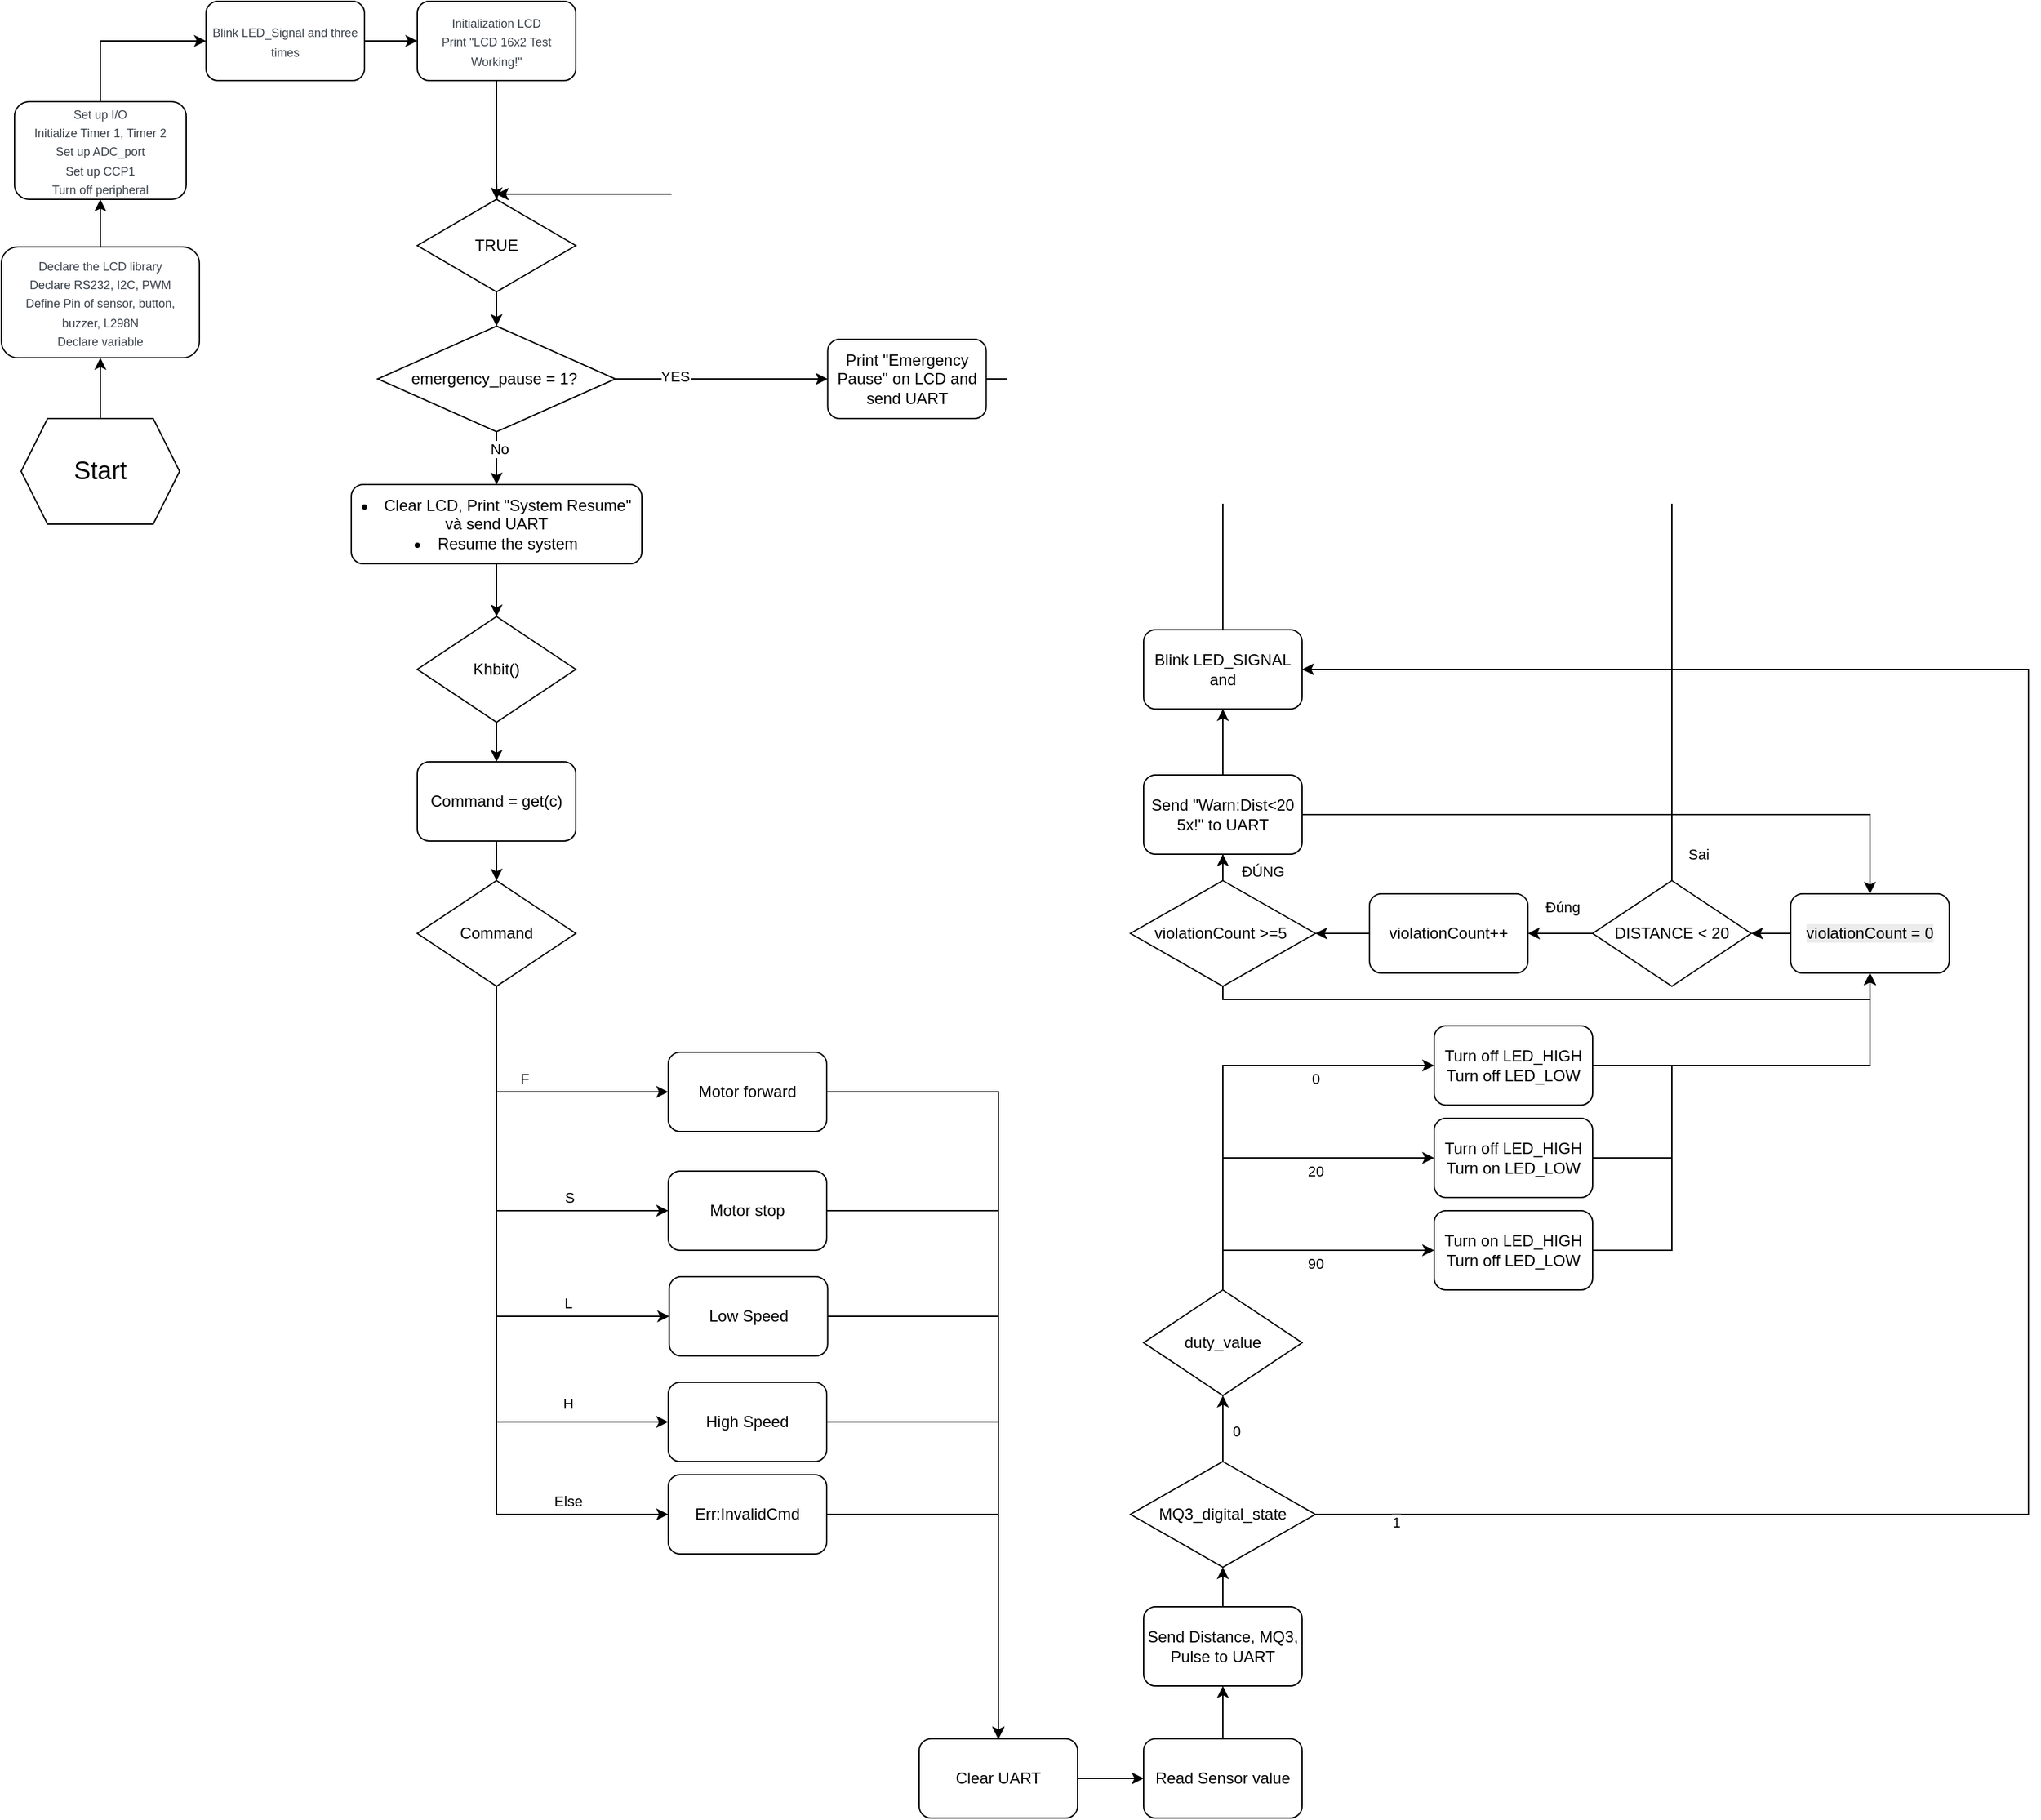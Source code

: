 <mxfile version="27.0.5">
  <diagram id="C5RBs43oDa-KdzZeNtuy" name="Page-1">
    <mxGraphModel dx="3637" dy="1677" grid="1" gridSize="10" guides="1" tooltips="1" connect="1" arrows="1" fold="1" page="1" pageScale="1" pageWidth="827" pageHeight="1169" math="0" shadow="0">
      <root>
        <mxCell id="WIyWlLk6GJQsqaUBKTNV-0" />
        <mxCell id="WIyWlLk6GJQsqaUBKTNV-1" parent="WIyWlLk6GJQsqaUBKTNV-0" />
        <mxCell id="knblfGrgIA1s73M3ITM0-8" value="" style="edgeStyle=orthogonalEdgeStyle;rounded=0;orthogonalLoop=1;jettySize=auto;html=1;" parent="WIyWlLk6GJQsqaUBKTNV-1" source="knblfGrgIA1s73M3ITM0-0" target="knblfGrgIA1s73M3ITM0-2" edge="1">
          <mxGeometry relative="1" as="geometry" />
        </mxCell>
        <mxCell id="knblfGrgIA1s73M3ITM0-0" value="&lt;font style=&quot;font-size: 19px;&quot;&gt;Start&lt;/font&gt;" style="shape=hexagon;perimeter=hexagonPerimeter2;whiteSpace=wrap;html=1;fixedSize=1;" parent="WIyWlLk6GJQsqaUBKTNV-1" vertex="1">
          <mxGeometry x="100" y="360" width="120" height="80" as="geometry" />
        </mxCell>
        <mxCell id="_NAADeI3S30oYF9qwLOf-25" value="" style="edgeStyle=orthogonalEdgeStyle;rounded=0;orthogonalLoop=1;jettySize=auto;html=1;" parent="WIyWlLk6GJQsqaUBKTNV-1" source="knblfGrgIA1s73M3ITM0-2" target="knblfGrgIA1s73M3ITM0-7" edge="1">
          <mxGeometry relative="1" as="geometry" />
        </mxCell>
        <mxCell id="knblfGrgIA1s73M3ITM0-2" value="&lt;span data-lucid-content=&quot;{&amp;quot;t&amp;quot;:&amp;quot;Declare the LCD library\nDeclare RS232, I2C, PWM\nDefine Pin of sensor, button,\nbuzzer, L298N\nDeclare variable&amp;quot;,&amp;quot;m&amp;quot;:[{&amp;quot;s&amp;quot;:0,&amp;quot;n&amp;quot;:&amp;quot;a&amp;quot;,&amp;quot;v&amp;quot;:&amp;quot;center&amp;quot;},{&amp;quot;s&amp;quot;:0,&amp;quot;n&amp;quot;:&amp;quot;p&amp;quot;,&amp;quot;v&amp;quot;:1.2},{&amp;quot;s&amp;quot;:0,&amp;quot;n&amp;quot;:&amp;quot;s&amp;quot;,&amp;quot;v&amp;quot;:22.444,&amp;quot;e&amp;quot;:108},{&amp;quot;s&amp;quot;:0,&amp;quot;n&amp;quot;:&amp;quot;fsp&amp;quot;,&amp;quot;v&amp;quot;:&amp;quot;ss_presetShapeStyle1_textStyle&amp;quot;,&amp;quot;e&amp;quot;:108},{&amp;quot;s&amp;quot;:0,&amp;quot;n&amp;quot;:&amp;quot;fsp2&amp;quot;,&amp;quot;v&amp;quot;:&amp;quot;ss_presetShapeStyle1_textStyle&amp;quot;,&amp;quot;e&amp;quot;:108},{&amp;quot;s&amp;quot;:24,&amp;quot;n&amp;quot;:&amp;quot;a&amp;quot;,&amp;quot;v&amp;quot;:&amp;quot;center&amp;quot;},{&amp;quot;s&amp;quot;:24,&amp;quot;n&amp;quot;:&amp;quot;p&amp;quot;,&amp;quot;v&amp;quot;:1.2},{&amp;quot;s&amp;quot;:48,&amp;quot;n&amp;quot;:&amp;quot;a&amp;quot;,&amp;quot;v&amp;quot;:&amp;quot;center&amp;quot;},{&amp;quot;s&amp;quot;:48,&amp;quot;n&amp;quot;:&amp;quot;p&amp;quot;,&amp;quot;v&amp;quot;:1.2},{&amp;quot;s&amp;quot;:78,&amp;quot;n&amp;quot;:&amp;quot;a&amp;quot;,&amp;quot;v&amp;quot;:&amp;quot;center&amp;quot;},{&amp;quot;s&amp;quot;:78,&amp;quot;n&amp;quot;:&amp;quot;p&amp;quot;,&amp;quot;v&amp;quot;:1.2},{&amp;quot;s&amp;quot;:92,&amp;quot;n&amp;quot;:&amp;quot;a&amp;quot;,&amp;quot;v&amp;quot;:&amp;quot;center&amp;quot;},{&amp;quot;s&amp;quot;:92,&amp;quot;n&amp;quot;:&amp;quot;p&amp;quot;,&amp;quot;v&amp;quot;:1.2}]}&quot; data-lucid-type=&quot;application/vnd.lucid.text&quot;&gt;&lt;font style=&quot;font-size: 9px;&quot;&gt;&lt;span style=&quot;color: rgb(58, 65, 74);&quot;&gt;Declare the LCD library&lt;br&gt;&lt;/span&gt;&lt;span style=&quot;color: rgb(58, 65, 74);&quot;&gt;Declare RS232, I2C, PWM&lt;br&gt;&lt;/span&gt;&lt;span style=&quot;color: rgb(58, 65, 74);&quot;&gt;Define Pin of sensor, button,&lt;br&gt;&lt;/span&gt;&lt;span style=&quot;color: rgb(58, 65, 74);&quot;&gt;buzzer, L298N&lt;br&gt;&lt;/span&gt;&lt;span style=&quot;color: rgb(58, 65, 74);&quot;&gt;Declare variable&lt;/span&gt;&lt;/font&gt;&lt;/span&gt;" style="rounded=1;whiteSpace=wrap;html=1;" parent="WIyWlLk6GJQsqaUBKTNV-1" vertex="1">
          <mxGeometry x="85" y="230" width="150" height="84" as="geometry" />
        </mxCell>
        <mxCell id="knblfGrgIA1s73M3ITM0-48" value="" style="edgeStyle=orthogonalEdgeStyle;rounded=0;orthogonalLoop=1;jettySize=auto;html=1;entryX=0;entryY=0.5;entryDx=0;entryDy=0;" parent="WIyWlLk6GJQsqaUBKTNV-1" source="knblfGrgIA1s73M3ITM0-7" target="knblfGrgIA1s73M3ITM0-15" edge="1">
          <mxGeometry relative="1" as="geometry">
            <mxPoint x="160" y="104" as="targetPoint" />
            <Array as="points">
              <mxPoint x="160" y="74" />
            </Array>
          </mxGeometry>
        </mxCell>
        <mxCell id="knblfGrgIA1s73M3ITM0-7" value="&lt;span data-lucid-content=&quot;{&amp;quot;t&amp;quot;:&amp;quot;Set up I/O\nInitialize Timer 1, Timer 2\nSet up ADC_port\nSet up CCP1\nTurn off peripheral&amp;quot;,&amp;quot;m&amp;quot;:[{&amp;quot;s&amp;quot;:0,&amp;quot;n&amp;quot;:&amp;quot;a&amp;quot;,&amp;quot;v&amp;quot;:&amp;quot;center&amp;quot;},{&amp;quot;s&amp;quot;:0,&amp;quot;n&amp;quot;:&amp;quot;p&amp;quot;,&amp;quot;v&amp;quot;:1.2},{&amp;quot;s&amp;quot;:11,&amp;quot;n&amp;quot;:&amp;quot;a&amp;quot;,&amp;quot;v&amp;quot;:&amp;quot;center&amp;quot;},{&amp;quot;s&amp;quot;:11,&amp;quot;n&amp;quot;:&amp;quot;p&amp;quot;,&amp;quot;v&amp;quot;:1.2},{&amp;quot;s&amp;quot;:39,&amp;quot;n&amp;quot;:&amp;quot;a&amp;quot;,&amp;quot;v&amp;quot;:&amp;quot;center&amp;quot;},{&amp;quot;s&amp;quot;:39,&amp;quot;n&amp;quot;:&amp;quot;p&amp;quot;,&amp;quot;v&amp;quot;:1.2},{&amp;quot;s&amp;quot;:55,&amp;quot;n&amp;quot;:&amp;quot;a&amp;quot;,&amp;quot;v&amp;quot;:&amp;quot;center&amp;quot;},{&amp;quot;s&amp;quot;:55,&amp;quot;n&amp;quot;:&amp;quot;p&amp;quot;,&amp;quot;v&amp;quot;:1.2},{&amp;quot;s&amp;quot;:67,&amp;quot;n&amp;quot;:&amp;quot;a&amp;quot;,&amp;quot;v&amp;quot;:&amp;quot;center&amp;quot;},{&amp;quot;s&amp;quot;:67,&amp;quot;n&amp;quot;:&amp;quot;p&amp;quot;,&amp;quot;v&amp;quot;:1.2},{&amp;quot;s&amp;quot;:0,&amp;quot;n&amp;quot;:&amp;quot;c&amp;quot;,&amp;quot;v&amp;quot;:&amp;quot;#3a414aff&amp;quot;,&amp;quot;e&amp;quot;:86},{&amp;quot;s&amp;quot;:0,&amp;quot;n&amp;quot;:&amp;quot;fsp&amp;quot;,&amp;quot;v&amp;quot;:&amp;quot;ss_presetShapeStyle1_textStyle&amp;quot;,&amp;quot;e&amp;quot;:86},{&amp;quot;s&amp;quot;:0,&amp;quot;n&amp;quot;:&amp;quot;s&amp;quot;,&amp;quot;v&amp;quot;:22.444,&amp;quot;e&amp;quot;:86}]}&quot; data-lucid-type=&quot;application/vnd.lucid.text&quot;&gt;&lt;font style=&quot;font-size: 9px;&quot;&gt;&lt;span style=&quot;color: rgb(58, 65, 74);&quot;&gt;Set up I/O&lt;br&gt;&lt;/span&gt;&lt;span style=&quot;color: rgb(58, 65, 74);&quot;&gt;Initialize Timer 1, Timer 2&lt;br&gt;&lt;/span&gt;&lt;span style=&quot;color: rgb(58, 65, 74);&quot;&gt;Set up ADC_port&lt;br&gt;&lt;/span&gt;&lt;span style=&quot;color: rgb(58, 65, 74);&quot;&gt;Set up CCP1&lt;br&gt;&lt;/span&gt;&lt;span style=&quot;color: rgb(58, 65, 74);&quot;&gt;Turn off peripheral&lt;/span&gt;&lt;/font&gt;&lt;/span&gt;" style="rounded=1;whiteSpace=wrap;html=1;" parent="WIyWlLk6GJQsqaUBKTNV-1" vertex="1">
          <mxGeometry x="95" y="120" width="130" height="74" as="geometry" />
        </mxCell>
        <mxCell id="knblfGrgIA1s73M3ITM0-50" value="" style="edgeStyle=orthogonalEdgeStyle;rounded=0;orthogonalLoop=1;jettySize=auto;html=1;" parent="WIyWlLk6GJQsqaUBKTNV-1" source="knblfGrgIA1s73M3ITM0-15" target="knblfGrgIA1s73M3ITM0-16" edge="1">
          <mxGeometry relative="1" as="geometry" />
        </mxCell>
        <mxCell id="knblfGrgIA1s73M3ITM0-15" value="&lt;span data-lucid-content=&quot;{&amp;quot;t&amp;quot;:&amp;quot;Blink LED_Signal and three times&amp;quot;,&amp;quot;m&amp;quot;:[{&amp;quot;s&amp;quot;:0,&amp;quot;n&amp;quot;:&amp;quot;p&amp;quot;,&amp;quot;v&amp;quot;:1.2},{&amp;quot;s&amp;quot;:0,&amp;quot;n&amp;quot;:&amp;quot;a&amp;quot;,&amp;quot;v&amp;quot;:&amp;quot;center&amp;quot;},{&amp;quot;s&amp;quot;:0,&amp;quot;n&amp;quot;:&amp;quot;s&amp;quot;,&amp;quot;v&amp;quot;:22.444,&amp;quot;e&amp;quot;:32},{&amp;quot;s&amp;quot;:0,&amp;quot;n&amp;quot;:&amp;quot;fsp&amp;quot;,&amp;quot;v&amp;quot;:&amp;quot;ss_presetShapeStyle1_textStyle&amp;quot;,&amp;quot;e&amp;quot;:32},{&amp;quot;s&amp;quot;:0,&amp;quot;n&amp;quot;:&amp;quot;fsp2&amp;quot;,&amp;quot;v&amp;quot;:&amp;quot;ss_presetShapeStyle1_textStyle&amp;quot;,&amp;quot;e&amp;quot;:32}]}&quot; data-lucid-type=&quot;application/vnd.lucid.text&quot;&gt;&lt;span style=&quot;color: rgb(58, 65, 74);&quot;&gt;&lt;font style=&quot;font-size: 9px;&quot;&gt;Blink LED_Signal and three times&lt;/font&gt;&lt;/span&gt;&lt;/span&gt;" style="rounded=1;whiteSpace=wrap;html=1;" parent="WIyWlLk6GJQsqaUBKTNV-1" vertex="1">
          <mxGeometry x="240" y="44" width="120" height="60" as="geometry" />
        </mxCell>
        <mxCell id="hntqBbyRDv-MwokLAV71-1" value="" style="edgeStyle=orthogonalEdgeStyle;rounded=0;orthogonalLoop=1;jettySize=auto;html=1;" edge="1" parent="WIyWlLk6GJQsqaUBKTNV-1" source="knblfGrgIA1s73M3ITM0-16" target="knblfGrgIA1s73M3ITM0-20">
          <mxGeometry relative="1" as="geometry" />
        </mxCell>
        <mxCell id="knblfGrgIA1s73M3ITM0-16" value="&lt;span data-lucid-content=&quot;{&amp;quot;t&amp;quot;:&amp;quot;Initialization LCD\nPrint \&amp;quot;LCD 16x2 Test Working!\&amp;quot;&amp;quot;,&amp;quot;m&amp;quot;:[{&amp;quot;s&amp;quot;:0,&amp;quot;n&amp;quot;:&amp;quot;p&amp;quot;,&amp;quot;v&amp;quot;:1.2},{&amp;quot;s&amp;quot;:0,&amp;quot;n&amp;quot;:&amp;quot;a&amp;quot;,&amp;quot;v&amp;quot;:&amp;quot;center&amp;quot;},{&amp;quot;s&amp;quot;:0,&amp;quot;n&amp;quot;:&amp;quot;s&amp;quot;,&amp;quot;v&amp;quot;:22.444,&amp;quot;e&amp;quot;:49},{&amp;quot;s&amp;quot;:0,&amp;quot;n&amp;quot;:&amp;quot;fsp&amp;quot;,&amp;quot;v&amp;quot;:&amp;quot;ss_presetShapeStyle1_textStyle&amp;quot;,&amp;quot;e&amp;quot;:49},{&amp;quot;s&amp;quot;:0,&amp;quot;n&amp;quot;:&amp;quot;fsp2&amp;quot;,&amp;quot;v&amp;quot;:&amp;quot;ss_presetShapeStyle1_textStyle&amp;quot;,&amp;quot;e&amp;quot;:49},{&amp;quot;s&amp;quot;:19,&amp;quot;n&amp;quot;:&amp;quot;p&amp;quot;,&amp;quot;v&amp;quot;:1.2},{&amp;quot;s&amp;quot;:19,&amp;quot;n&amp;quot;:&amp;quot;a&amp;quot;,&amp;quot;v&amp;quot;:&amp;quot;center&amp;quot;}]}&quot; data-lucid-type=&quot;application/vnd.lucid.text&quot;&gt;&lt;font style=&quot;font-size: 9px;&quot;&gt;&lt;span style=&quot;color: rgb(58, 65, 74);&quot;&gt;Initialization LCD&lt;br&gt;&lt;/span&gt;&lt;span style=&quot;color: rgb(58, 65, 74);&quot;&gt;Print &quot;LCD 16x2 Test Working!&quot;&lt;/span&gt;&lt;/font&gt;&lt;/span&gt;" style="rounded=1;whiteSpace=wrap;html=1;" parent="WIyWlLk6GJQsqaUBKTNV-1" vertex="1">
          <mxGeometry x="400" y="44" width="120" height="60" as="geometry" />
        </mxCell>
        <mxCell id="knblfGrgIA1s73M3ITM0-52" value="" style="edgeStyle=orthogonalEdgeStyle;rounded=0;orthogonalLoop=1;jettySize=auto;html=1;" parent="WIyWlLk6GJQsqaUBKTNV-1" target="knblfGrgIA1s73M3ITM0-20" edge="1">
          <mxGeometry relative="1" as="geometry">
            <mxPoint x="460" y="180" as="sourcePoint" />
          </mxGeometry>
        </mxCell>
        <mxCell id="_NAADeI3S30oYF9qwLOf-28" value="" style="edgeStyle=orthogonalEdgeStyle;rounded=0;orthogonalLoop=1;jettySize=auto;html=1;" parent="WIyWlLk6GJQsqaUBKTNV-1" source="knblfGrgIA1s73M3ITM0-20" target="_NAADeI3S30oYF9qwLOf-26" edge="1">
          <mxGeometry relative="1" as="geometry" />
        </mxCell>
        <mxCell id="knblfGrgIA1s73M3ITM0-20" value="TRUE" style="rhombus;whiteSpace=wrap;html=1;" parent="WIyWlLk6GJQsqaUBKTNV-1" vertex="1">
          <mxGeometry x="400" y="194" width="120" height="70" as="geometry" />
        </mxCell>
        <mxCell id="_NAADeI3S30oYF9qwLOf-41" value="" style="edgeStyle=orthogonalEdgeStyle;rounded=0;orthogonalLoop=1;jettySize=auto;html=1;" parent="WIyWlLk6GJQsqaUBKTNV-1" source="knblfGrgIA1s73M3ITM0-22" target="knblfGrgIA1s73M3ITM0-23" edge="1">
          <mxGeometry relative="1" as="geometry" />
        </mxCell>
        <mxCell id="knblfGrgIA1s73M3ITM0-22" value="Khbit()" style="rhombus;whiteSpace=wrap;html=1;" parent="WIyWlLk6GJQsqaUBKTNV-1" vertex="1">
          <mxGeometry x="400" y="510" width="120" height="80" as="geometry" />
        </mxCell>
        <mxCell id="_NAADeI3S30oYF9qwLOf-42" value="" style="edgeStyle=orthogonalEdgeStyle;rounded=0;orthogonalLoop=1;jettySize=auto;html=1;" parent="WIyWlLk6GJQsqaUBKTNV-1" source="knblfGrgIA1s73M3ITM0-23" target="knblfGrgIA1s73M3ITM0-24" edge="1">
          <mxGeometry relative="1" as="geometry" />
        </mxCell>
        <mxCell id="knblfGrgIA1s73M3ITM0-23" value="Command = get(c)" style="rounded=1;whiteSpace=wrap;html=1;" parent="WIyWlLk6GJQsqaUBKTNV-1" vertex="1">
          <mxGeometry x="400" y="620" width="120" height="60" as="geometry" />
        </mxCell>
        <mxCell id="knblfGrgIA1s73M3ITM0-32" style="edgeStyle=orthogonalEdgeStyle;rounded=0;orthogonalLoop=1;jettySize=auto;html=1;exitX=0.5;exitY=1;exitDx=0;exitDy=0;entryX=0;entryY=0.5;entryDx=0;entryDy=0;" parent="WIyWlLk6GJQsqaUBKTNV-1" source="knblfGrgIA1s73M3ITM0-24" target="knblfGrgIA1s73M3ITM0-25" edge="1">
          <mxGeometry relative="1" as="geometry">
            <Array as="points">
              <mxPoint x="460" y="870" />
            </Array>
          </mxGeometry>
        </mxCell>
        <mxCell id="_NAADeI3S30oYF9qwLOf-9" value="F" style="edgeLabel;html=1;align=center;verticalAlign=middle;resizable=0;points=[];" parent="knblfGrgIA1s73M3ITM0-32" vertex="1" connectable="0">
          <mxGeometry x="-0.163" y="-1" relative="1" as="geometry">
            <mxPoint x="13" y="-11" as="offset" />
          </mxGeometry>
        </mxCell>
        <mxCell id="knblfGrgIA1s73M3ITM0-36" style="edgeStyle=orthogonalEdgeStyle;rounded=0;orthogonalLoop=1;jettySize=auto;html=1;entryX=0;entryY=0.5;entryDx=0;entryDy=0;" parent="WIyWlLk6GJQsqaUBKTNV-1" source="knblfGrgIA1s73M3ITM0-24" target="knblfGrgIA1s73M3ITM0-27" edge="1">
          <mxGeometry relative="1" as="geometry">
            <Array as="points">
              <mxPoint x="460" y="960" />
            </Array>
          </mxGeometry>
        </mxCell>
        <mxCell id="_NAADeI3S30oYF9qwLOf-11" value="S" style="edgeLabel;html=1;align=center;verticalAlign=middle;resizable=0;points=[];" parent="knblfGrgIA1s73M3ITM0-36" vertex="1" connectable="0">
          <mxGeometry x="0.554" relative="1" as="geometry">
            <mxPoint x="-8" y="-10" as="offset" />
          </mxGeometry>
        </mxCell>
        <mxCell id="knblfGrgIA1s73M3ITM0-37" style="edgeStyle=orthogonalEdgeStyle;rounded=0;orthogonalLoop=1;jettySize=auto;html=1;entryX=0;entryY=0.5;entryDx=0;entryDy=0;" parent="WIyWlLk6GJQsqaUBKTNV-1" source="knblfGrgIA1s73M3ITM0-24" target="knblfGrgIA1s73M3ITM0-28" edge="1">
          <mxGeometry relative="1" as="geometry">
            <Array as="points">
              <mxPoint x="460" y="1040" />
            </Array>
          </mxGeometry>
        </mxCell>
        <mxCell id="_NAADeI3S30oYF9qwLOf-12" value="L" style="edgeLabel;html=1;align=center;verticalAlign=middle;resizable=0;points=[];" parent="knblfGrgIA1s73M3ITM0-37" vertex="1" connectable="0">
          <mxGeometry x="0.666" y="-1" relative="1" as="geometry">
            <mxPoint x="-13" y="-11" as="offset" />
          </mxGeometry>
        </mxCell>
        <mxCell id="knblfGrgIA1s73M3ITM0-39" style="edgeStyle=orthogonalEdgeStyle;rounded=0;orthogonalLoop=1;jettySize=auto;html=1;entryX=0;entryY=0.5;entryDx=0;entryDy=0;" parent="WIyWlLk6GJQsqaUBKTNV-1" source="knblfGrgIA1s73M3ITM0-24" target="knblfGrgIA1s73M3ITM0-29" edge="1">
          <mxGeometry relative="1" as="geometry">
            <Array as="points">
              <mxPoint x="460" y="1120" />
              <mxPoint x="590" y="1120" />
            </Array>
          </mxGeometry>
        </mxCell>
        <mxCell id="_NAADeI3S30oYF9qwLOf-13" value="H" style="edgeLabel;html=1;align=center;verticalAlign=middle;resizable=0;points=[];" parent="knblfGrgIA1s73M3ITM0-39" vertex="1" connectable="0">
          <mxGeometry x="0.73" y="-1" relative="1" as="geometry">
            <mxPoint x="-14" y="-15" as="offset" />
          </mxGeometry>
        </mxCell>
        <mxCell id="knblfGrgIA1s73M3ITM0-40" style="edgeStyle=orthogonalEdgeStyle;rounded=0;orthogonalLoop=1;jettySize=auto;html=1;entryX=0;entryY=0.5;entryDx=0;entryDy=0;" parent="WIyWlLk6GJQsqaUBKTNV-1" source="knblfGrgIA1s73M3ITM0-24" target="knblfGrgIA1s73M3ITM0-30" edge="1">
          <mxGeometry relative="1" as="geometry">
            <Array as="points">
              <mxPoint x="460" y="1190" />
              <mxPoint x="590" y="1190" />
            </Array>
          </mxGeometry>
        </mxCell>
        <mxCell id="_NAADeI3S30oYF9qwLOf-14" value="Else" style="edgeLabel;html=1;align=center;verticalAlign=middle;resizable=0;points=[];" parent="knblfGrgIA1s73M3ITM0-40" vertex="1" connectable="0">
          <mxGeometry x="0.71" y="-4" relative="1" as="geometry">
            <mxPoint x="1" y="-14" as="offset" />
          </mxGeometry>
        </mxCell>
        <mxCell id="knblfGrgIA1s73M3ITM0-24" value="Command" style="rhombus;whiteSpace=wrap;html=1;" parent="WIyWlLk6GJQsqaUBKTNV-1" vertex="1">
          <mxGeometry x="400" y="710" width="120" height="80" as="geometry" />
        </mxCell>
        <mxCell id="knblfGrgIA1s73M3ITM0-42" style="edgeStyle=orthogonalEdgeStyle;rounded=0;orthogonalLoop=1;jettySize=auto;html=1;entryX=0.5;entryY=0;entryDx=0;entryDy=0;" parent="WIyWlLk6GJQsqaUBKTNV-1" source="knblfGrgIA1s73M3ITM0-25" target="knblfGrgIA1s73M3ITM0-41" edge="1">
          <mxGeometry relative="1" as="geometry" />
        </mxCell>
        <mxCell id="knblfGrgIA1s73M3ITM0-25" value="Motor forward" style="rounded=1;whiteSpace=wrap;html=1;" parent="WIyWlLk6GJQsqaUBKTNV-1" vertex="1">
          <mxGeometry x="590" y="840" width="120" height="60" as="geometry" />
        </mxCell>
        <mxCell id="knblfGrgIA1s73M3ITM0-44" style="edgeStyle=orthogonalEdgeStyle;rounded=0;orthogonalLoop=1;jettySize=auto;html=1;entryX=0.5;entryY=0;entryDx=0;entryDy=0;" parent="WIyWlLk6GJQsqaUBKTNV-1" source="knblfGrgIA1s73M3ITM0-27" target="knblfGrgIA1s73M3ITM0-41" edge="1">
          <mxGeometry relative="1" as="geometry" />
        </mxCell>
        <mxCell id="knblfGrgIA1s73M3ITM0-27" value="Motor stop" style="rounded=1;whiteSpace=wrap;html=1;" parent="WIyWlLk6GJQsqaUBKTNV-1" vertex="1">
          <mxGeometry x="590" y="930" width="120" height="60" as="geometry" />
        </mxCell>
        <mxCell id="_NAADeI3S30oYF9qwLOf-21" style="edgeStyle=orthogonalEdgeStyle;rounded=0;orthogonalLoop=1;jettySize=auto;html=1;exitX=1;exitY=0.5;exitDx=0;exitDy=0;" parent="WIyWlLk6GJQsqaUBKTNV-1" source="knblfGrgIA1s73M3ITM0-28" edge="1" target="knblfGrgIA1s73M3ITM0-41">
          <mxGeometry relative="1" as="geometry">
            <mxPoint x="840" y="1230" as="targetPoint" />
          </mxGeometry>
        </mxCell>
        <mxCell id="knblfGrgIA1s73M3ITM0-28" value="Low Speed" style="rounded=1;whiteSpace=wrap;html=1;" parent="WIyWlLk6GJQsqaUBKTNV-1" vertex="1">
          <mxGeometry x="590.75" y="1010" width="120" height="60" as="geometry" />
        </mxCell>
        <mxCell id="knblfGrgIA1s73M3ITM0-46" style="edgeStyle=orthogonalEdgeStyle;rounded=0;orthogonalLoop=1;jettySize=auto;html=1;entryX=0.5;entryY=0;entryDx=0;entryDy=0;" parent="WIyWlLk6GJQsqaUBKTNV-1" source="knblfGrgIA1s73M3ITM0-29" target="knblfGrgIA1s73M3ITM0-41" edge="1">
          <mxGeometry relative="1" as="geometry" />
        </mxCell>
        <mxCell id="knblfGrgIA1s73M3ITM0-29" value="High Speed" style="rounded=1;whiteSpace=wrap;html=1;" parent="WIyWlLk6GJQsqaUBKTNV-1" vertex="1">
          <mxGeometry x="590" y="1090" width="120" height="60" as="geometry" />
        </mxCell>
        <mxCell id="_NAADeI3S30oYF9qwLOf-22" style="edgeStyle=orthogonalEdgeStyle;rounded=0;orthogonalLoop=1;jettySize=auto;html=1;entryX=0.5;entryY=0;entryDx=0;entryDy=0;" parent="WIyWlLk6GJQsqaUBKTNV-1" source="knblfGrgIA1s73M3ITM0-30" edge="1" target="knblfGrgIA1s73M3ITM0-41">
          <mxGeometry relative="1" as="geometry">
            <mxPoint x="840" y="1230" as="targetPoint" />
            <Array as="points">
              <mxPoint x="840" y="1190" />
            </Array>
          </mxGeometry>
        </mxCell>
        <mxCell id="knblfGrgIA1s73M3ITM0-30" value="Err:InvalidCmd" style="rounded=1;whiteSpace=wrap;html=1;" parent="WIyWlLk6GJQsqaUBKTNV-1" vertex="1">
          <mxGeometry x="590" y="1160" width="120" height="60" as="geometry" />
        </mxCell>
        <mxCell id="MECVlYbCM5brJ3BuSjMC-0" value="" style="edgeStyle=orthogonalEdgeStyle;rounded=0;orthogonalLoop=1;jettySize=auto;html=1;" parent="WIyWlLk6GJQsqaUBKTNV-1" source="knblfGrgIA1s73M3ITM0-41" target="knblfGrgIA1s73M3ITM0-56" edge="1">
          <mxGeometry relative="1" as="geometry" />
        </mxCell>
        <mxCell id="knblfGrgIA1s73M3ITM0-41" value="Clear UART" style="rounded=1;whiteSpace=wrap;html=1;" parent="WIyWlLk6GJQsqaUBKTNV-1" vertex="1">
          <mxGeometry x="780" y="1360" width="120" height="60" as="geometry" />
        </mxCell>
        <mxCell id="_NAADeI3S30oYF9qwLOf-44" value="" style="edgeStyle=orthogonalEdgeStyle;rounded=0;orthogonalLoop=1;jettySize=auto;html=1;" parent="WIyWlLk6GJQsqaUBKTNV-1" source="knblfGrgIA1s73M3ITM0-56" target="MECVlYbCM5brJ3BuSjMC-4" edge="1">
          <mxGeometry relative="1" as="geometry" />
        </mxCell>
        <mxCell id="knblfGrgIA1s73M3ITM0-56" value="Read Sensor value" style="rounded=1;whiteSpace=wrap;html=1;" parent="WIyWlLk6GJQsqaUBKTNV-1" vertex="1">
          <mxGeometry x="950" y="1360" width="120" height="60" as="geometry" />
        </mxCell>
        <mxCell id="_NAADeI3S30oYF9qwLOf-81" value="" style="edgeStyle=orthogonalEdgeStyle;rounded=0;orthogonalLoop=1;jettySize=auto;html=1;" parent="WIyWlLk6GJQsqaUBKTNV-1" source="MECVlYbCM5brJ3BuSjMC-4" target="_NAADeI3S30oYF9qwLOf-72" edge="1">
          <mxGeometry relative="1" as="geometry" />
        </mxCell>
        <mxCell id="MECVlYbCM5brJ3BuSjMC-4" value="Send Distance,&amp;nbsp;&lt;span style=&quot;background-color: transparent; color: light-dark(rgb(0, 0, 0), rgb(255, 255, 255));&quot;&gt;MQ3, Pulse to UART&lt;/span&gt;" style="rounded=1;whiteSpace=wrap;html=1;" parent="WIyWlLk6GJQsqaUBKTNV-1" vertex="1">
          <mxGeometry x="950" y="1260" width="120" height="60" as="geometry" />
        </mxCell>
        <mxCell id="_NAADeI3S30oYF9qwLOf-35" style="edgeStyle=orthogonalEdgeStyle;rounded=0;orthogonalLoop=1;jettySize=auto;html=1;" parent="WIyWlLk6GJQsqaUBKTNV-1" source="_NAADeI3S30oYF9qwLOf-26" target="_NAADeI3S30oYF9qwLOf-33" edge="1">
          <mxGeometry relative="1" as="geometry" />
        </mxCell>
        <mxCell id="hntqBbyRDv-MwokLAV71-2" value="YES" style="edgeLabel;html=1;align=center;verticalAlign=middle;resizable=0;points=[];" vertex="1" connectable="0" parent="_NAADeI3S30oYF9qwLOf-35">
          <mxGeometry x="-0.439" y="2" relative="1" as="geometry">
            <mxPoint as="offset" />
          </mxGeometry>
        </mxCell>
        <mxCell id="_NAADeI3S30oYF9qwLOf-39" value="" style="edgeStyle=orthogonalEdgeStyle;rounded=0;orthogonalLoop=1;jettySize=auto;html=1;" parent="WIyWlLk6GJQsqaUBKTNV-1" source="_NAADeI3S30oYF9qwLOf-26" target="_NAADeI3S30oYF9qwLOf-38" edge="1">
          <mxGeometry relative="1" as="geometry" />
        </mxCell>
        <mxCell id="hntqBbyRDv-MwokLAV71-3" value="No" style="edgeLabel;html=1;align=center;verticalAlign=middle;resizable=0;points=[];" vertex="1" connectable="0" parent="_NAADeI3S30oYF9qwLOf-39">
          <mxGeometry x="-0.346" y="2" relative="1" as="geometry">
            <mxPoint as="offset" />
          </mxGeometry>
        </mxCell>
        <mxCell id="_NAADeI3S30oYF9qwLOf-26" value="&lt;div&gt;emergency_pause = 1?&amp;nbsp;&lt;/div&gt;" style="rhombus;whiteSpace=wrap;html=1;" parent="WIyWlLk6GJQsqaUBKTNV-1" vertex="1">
          <mxGeometry x="370" y="290" width="180" height="80" as="geometry" />
        </mxCell>
        <mxCell id="_NAADeI3S30oYF9qwLOf-37" style="edgeStyle=orthogonalEdgeStyle;rounded=0;orthogonalLoop=1;jettySize=auto;html=1;" parent="WIyWlLk6GJQsqaUBKTNV-1" source="_NAADeI3S30oYF9qwLOf-33" edge="1">
          <mxGeometry relative="1" as="geometry">
            <mxPoint x="460" y="190" as="targetPoint" />
            <Array as="points">
              <mxPoint x="1010" y="330" />
              <mxPoint x="1010" y="190" />
            </Array>
          </mxGeometry>
        </mxCell>
        <mxCell id="_NAADeI3S30oYF9qwLOf-33" value="&lt;div&gt;Print &quot;Emergency Pause&quot; on LCD and send UART&lt;/div&gt;" style="rounded=1;whiteSpace=wrap;html=1;" parent="WIyWlLk6GJQsqaUBKTNV-1" vertex="1">
          <mxGeometry x="710.75" y="300" width="120" height="60" as="geometry" />
        </mxCell>
        <mxCell id="_NAADeI3S30oYF9qwLOf-40" value="" style="edgeStyle=orthogonalEdgeStyle;rounded=0;orthogonalLoop=1;jettySize=auto;html=1;" parent="WIyWlLk6GJQsqaUBKTNV-1" source="_NAADeI3S30oYF9qwLOf-38" target="knblfGrgIA1s73M3ITM0-22" edge="1">
          <mxGeometry relative="1" as="geometry" />
        </mxCell>
        <mxCell id="_NAADeI3S30oYF9qwLOf-38" value="&lt;li class=&quot;break-words&quot;&gt;Clear LCD, Print &quot;System Resume&quot; và send UART&lt;/li&gt;&lt;li class=&quot;break-words&quot;&gt;Resume the system&lt;/li&gt;" style="rounded=1;whiteSpace=wrap;html=1;" parent="WIyWlLk6GJQsqaUBKTNV-1" vertex="1">
          <mxGeometry x="350" y="410" width="220" height="60" as="geometry" />
        </mxCell>
        <mxCell id="_NAADeI3S30oYF9qwLOf-50" style="edgeStyle=orthogonalEdgeStyle;rounded=0;orthogonalLoop=1;jettySize=auto;html=1;entryX=0;entryY=0.5;entryDx=0;entryDy=0;" parent="WIyWlLk6GJQsqaUBKTNV-1" source="_NAADeI3S30oYF9qwLOf-45" target="_NAADeI3S30oYF9qwLOf-47" edge="1">
          <mxGeometry relative="1" as="geometry">
            <Array as="points">
              <mxPoint x="1010" y="990" />
            </Array>
          </mxGeometry>
        </mxCell>
        <mxCell id="_NAADeI3S30oYF9qwLOf-89" value="90" style="edgeLabel;html=1;align=center;verticalAlign=middle;resizable=0;points=[];" parent="_NAADeI3S30oYF9qwLOf-50" vertex="1" connectable="0">
          <mxGeometry x="-0.011" y="-4" relative="1" as="geometry">
            <mxPoint x="6" y="6" as="offset" />
          </mxGeometry>
        </mxCell>
        <mxCell id="_NAADeI3S30oYF9qwLOf-51" style="edgeStyle=orthogonalEdgeStyle;rounded=0;orthogonalLoop=1;jettySize=auto;html=1;entryX=0;entryY=0.5;entryDx=0;entryDy=0;" parent="WIyWlLk6GJQsqaUBKTNV-1" source="_NAADeI3S30oYF9qwLOf-45" target="_NAADeI3S30oYF9qwLOf-48" edge="1">
          <mxGeometry relative="1" as="geometry">
            <Array as="points">
              <mxPoint x="1010" y="920" />
            </Array>
          </mxGeometry>
        </mxCell>
        <mxCell id="_NAADeI3S30oYF9qwLOf-90" value="20" style="edgeLabel;html=1;align=center;verticalAlign=middle;resizable=0;points=[];" parent="_NAADeI3S30oYF9qwLOf-51" vertex="1" connectable="0">
          <mxGeometry x="0.273" y="5" relative="1" as="geometry">
            <mxPoint x="4" y="15" as="offset" />
          </mxGeometry>
        </mxCell>
        <mxCell id="_NAADeI3S30oYF9qwLOf-53" style="edgeStyle=orthogonalEdgeStyle;rounded=0;orthogonalLoop=1;jettySize=auto;html=1;entryX=0;entryY=0.5;entryDx=0;entryDy=0;" parent="WIyWlLk6GJQsqaUBKTNV-1" source="_NAADeI3S30oYF9qwLOf-45" target="_NAADeI3S30oYF9qwLOf-52" edge="1">
          <mxGeometry relative="1" as="geometry">
            <Array as="points">
              <mxPoint x="1010" y="850" />
            </Array>
          </mxGeometry>
        </mxCell>
        <mxCell id="_NAADeI3S30oYF9qwLOf-91" value="0" style="edgeLabel;html=1;align=center;verticalAlign=middle;resizable=0;points=[];" parent="_NAADeI3S30oYF9qwLOf-53" vertex="1" connectable="0">
          <mxGeometry x="0.505" y="5" relative="1" as="geometry">
            <mxPoint x="-9" y="15" as="offset" />
          </mxGeometry>
        </mxCell>
        <mxCell id="_NAADeI3S30oYF9qwLOf-45" value="duty_value" style="rhombus;whiteSpace=wrap;html=1;" parent="WIyWlLk6GJQsqaUBKTNV-1" vertex="1">
          <mxGeometry x="950" y="1020" width="120" height="80" as="geometry" />
        </mxCell>
        <mxCell id="_NAADeI3S30oYF9qwLOf-55" style="edgeStyle=orthogonalEdgeStyle;rounded=0;orthogonalLoop=1;jettySize=auto;html=1;entryX=0.5;entryY=1;entryDx=0;entryDy=0;" parent="WIyWlLk6GJQsqaUBKTNV-1" source="_NAADeI3S30oYF9qwLOf-47" target="_NAADeI3S30oYF9qwLOf-66" edge="1">
          <mxGeometry relative="1" as="geometry">
            <mxPoint x="1350" y="740" as="targetPoint" />
            <Array as="points">
              <mxPoint x="1350" y="990" />
              <mxPoint x="1350" y="850" />
              <mxPoint x="1500" y="850" />
            </Array>
          </mxGeometry>
        </mxCell>
        <mxCell id="_NAADeI3S30oYF9qwLOf-47" value="Turn on LED_HIGH&lt;br&gt;Turn off&amp;nbsp;LED_LOW" style="rounded=1;whiteSpace=wrap;html=1;" parent="WIyWlLk6GJQsqaUBKTNV-1" vertex="1">
          <mxGeometry x="1170" y="960" width="120" height="60" as="geometry" />
        </mxCell>
        <mxCell id="_NAADeI3S30oYF9qwLOf-56" style="edgeStyle=orthogonalEdgeStyle;rounded=0;orthogonalLoop=1;jettySize=auto;html=1;entryX=0.5;entryY=1;entryDx=0;entryDy=0;" parent="WIyWlLk6GJQsqaUBKTNV-1" source="_NAADeI3S30oYF9qwLOf-48" target="_NAADeI3S30oYF9qwLOf-66" edge="1">
          <mxGeometry relative="1" as="geometry">
            <Array as="points">
              <mxPoint x="1350" y="920" />
              <mxPoint x="1350" y="850" />
              <mxPoint x="1500" y="850" />
            </Array>
          </mxGeometry>
        </mxCell>
        <mxCell id="_NAADeI3S30oYF9qwLOf-48" value="Turn off&amp;nbsp;LED_HIGH&lt;br&gt;Turn on LED_LOW" style="rounded=1;whiteSpace=wrap;html=1;" parent="WIyWlLk6GJQsqaUBKTNV-1" vertex="1">
          <mxGeometry x="1170" y="890" width="120" height="60" as="geometry" />
        </mxCell>
        <mxCell id="_NAADeI3S30oYF9qwLOf-57" style="edgeStyle=orthogonalEdgeStyle;rounded=0;orthogonalLoop=1;jettySize=auto;html=1;entryX=0.5;entryY=1;entryDx=0;entryDy=0;" parent="WIyWlLk6GJQsqaUBKTNV-1" source="_NAADeI3S30oYF9qwLOf-52" target="_NAADeI3S30oYF9qwLOf-66" edge="1">
          <mxGeometry relative="1" as="geometry">
            <Array as="points">
              <mxPoint x="1500" y="850" />
            </Array>
          </mxGeometry>
        </mxCell>
        <mxCell id="_NAADeI3S30oYF9qwLOf-52" value="Turn off LED_HIGH&lt;br&gt;Turn off LED_LOW" style="rounded=1;whiteSpace=wrap;html=1;" parent="WIyWlLk6GJQsqaUBKTNV-1" vertex="1">
          <mxGeometry x="1170" y="820" width="120" height="60" as="geometry" />
        </mxCell>
        <mxCell id="_NAADeI3S30oYF9qwLOf-61" value="" style="edgeStyle=orthogonalEdgeStyle;rounded=0;orthogonalLoop=1;jettySize=auto;html=1;" parent="WIyWlLk6GJQsqaUBKTNV-1" source="_NAADeI3S30oYF9qwLOf-54" target="_NAADeI3S30oYF9qwLOf-59" edge="1">
          <mxGeometry relative="1" as="geometry" />
        </mxCell>
        <mxCell id="_NAADeI3S30oYF9qwLOf-93" value="Đúng" style="edgeLabel;html=1;align=center;verticalAlign=middle;resizable=0;points=[];" parent="_NAADeI3S30oYF9qwLOf-61" vertex="1" connectable="0">
          <mxGeometry x="-0.031" y="2" relative="1" as="geometry">
            <mxPoint y="-22" as="offset" />
          </mxGeometry>
        </mxCell>
        <mxCell id="_NAADeI3S30oYF9qwLOf-92" style="edgeStyle=orthogonalEdgeStyle;rounded=0;orthogonalLoop=1;jettySize=auto;html=1;" parent="WIyWlLk6GJQsqaUBKTNV-1" source="_NAADeI3S30oYF9qwLOf-54" edge="1">
          <mxGeometry relative="1" as="geometry">
            <mxPoint x="460" y="190.0" as="targetPoint" />
            <Array as="points">
              <mxPoint x="1350" y="190" />
            </Array>
          </mxGeometry>
        </mxCell>
        <mxCell id="_NAADeI3S30oYF9qwLOf-94" value="Sai" style="edgeLabel;html=1;align=center;verticalAlign=middle;resizable=0;points=[];" parent="_NAADeI3S30oYF9qwLOf-92" vertex="1" connectable="0">
          <mxGeometry x="-0.868" y="-5" relative="1" as="geometry">
            <mxPoint x="15" y="73" as="offset" />
          </mxGeometry>
        </mxCell>
        <mxCell id="_NAADeI3S30oYF9qwLOf-54" value="DISTANCE &amp;lt; 20" style="rhombus;whiteSpace=wrap;html=1;" parent="WIyWlLk6GJQsqaUBKTNV-1" vertex="1">
          <mxGeometry x="1290" y="710" width="120" height="80" as="geometry" />
        </mxCell>
        <mxCell id="_NAADeI3S30oYF9qwLOf-63" value="" style="edgeStyle=orthogonalEdgeStyle;rounded=0;orthogonalLoop=1;jettySize=auto;html=1;" parent="WIyWlLk6GJQsqaUBKTNV-1" source="_NAADeI3S30oYF9qwLOf-59" target="_NAADeI3S30oYF9qwLOf-62" edge="1">
          <mxGeometry relative="1" as="geometry" />
        </mxCell>
        <mxCell id="_NAADeI3S30oYF9qwLOf-59" value="&lt;div&gt;violationCount++&lt;/div&gt;" style="rounded=1;whiteSpace=wrap;html=1;" parent="WIyWlLk6GJQsqaUBKTNV-1" vertex="1">
          <mxGeometry x="1121" y="720" width="120" height="60" as="geometry" />
        </mxCell>
        <mxCell id="_NAADeI3S30oYF9qwLOf-65" value="" style="edgeStyle=orthogonalEdgeStyle;rounded=0;orthogonalLoop=1;jettySize=auto;html=1;" parent="WIyWlLk6GJQsqaUBKTNV-1" source="_NAADeI3S30oYF9qwLOf-62" target="_NAADeI3S30oYF9qwLOf-64" edge="1">
          <mxGeometry relative="1" as="geometry" />
        </mxCell>
        <mxCell id="_NAADeI3S30oYF9qwLOf-70" value="ĐÚNG" style="edgeLabel;html=1;align=center;verticalAlign=middle;resizable=0;points=[];" parent="_NAADeI3S30oYF9qwLOf-65" vertex="1" connectable="0">
          <mxGeometry x="-0.766" y="1" relative="1" as="geometry">
            <mxPoint x="31" as="offset" />
          </mxGeometry>
        </mxCell>
        <mxCell id="_NAADeI3S30oYF9qwLOf-87" style="edgeStyle=orthogonalEdgeStyle;rounded=0;orthogonalLoop=1;jettySize=auto;html=1;entryX=0.5;entryY=1;entryDx=0;entryDy=0;" parent="WIyWlLk6GJQsqaUBKTNV-1" source="_NAADeI3S30oYF9qwLOf-62" target="_NAADeI3S30oYF9qwLOf-66" edge="1">
          <mxGeometry relative="1" as="geometry">
            <mxPoint x="1500" y="790" as="targetPoint" />
            <Array as="points">
              <mxPoint x="1010" y="800" />
              <mxPoint x="1500" y="800" />
            </Array>
          </mxGeometry>
        </mxCell>
        <mxCell id="_NAADeI3S30oYF9qwLOf-62" value="&lt;div&gt;violationCount &amp;gt;=5&amp;nbsp;&lt;/div&gt;" style="rhombus;whiteSpace=wrap;html=1;" parent="WIyWlLk6GJQsqaUBKTNV-1" vertex="1">
          <mxGeometry x="940" y="710" width="140" height="80" as="geometry" />
        </mxCell>
        <mxCell id="_NAADeI3S30oYF9qwLOf-68" style="edgeStyle=orthogonalEdgeStyle;rounded=0;orthogonalLoop=1;jettySize=auto;html=1;entryX=0.5;entryY=0;entryDx=0;entryDy=0;" parent="WIyWlLk6GJQsqaUBKTNV-1" source="_NAADeI3S30oYF9qwLOf-64" target="_NAADeI3S30oYF9qwLOf-66" edge="1">
          <mxGeometry relative="1" as="geometry" />
        </mxCell>
        <mxCell id="_NAADeI3S30oYF9qwLOf-79" value="" style="edgeStyle=orthogonalEdgeStyle;rounded=0;orthogonalLoop=1;jettySize=auto;html=1;" parent="WIyWlLk6GJQsqaUBKTNV-1" source="_NAADeI3S30oYF9qwLOf-64" target="_NAADeI3S30oYF9qwLOf-74" edge="1">
          <mxGeometry relative="1" as="geometry" />
        </mxCell>
        <mxCell id="_NAADeI3S30oYF9qwLOf-64" value="&lt;div&gt;Send &quot;Warn:Dist&amp;lt;20 5x!&quot; to UART&lt;/div&gt;" style="rounded=1;whiteSpace=wrap;html=1;" parent="WIyWlLk6GJQsqaUBKTNV-1" vertex="1">
          <mxGeometry x="950" y="630" width="120" height="60" as="geometry" />
        </mxCell>
        <mxCell id="_NAADeI3S30oYF9qwLOf-67" value="" style="edgeStyle=orthogonalEdgeStyle;rounded=0;orthogonalLoop=1;jettySize=auto;html=1;" parent="WIyWlLk6GJQsqaUBKTNV-1" source="_NAADeI3S30oYF9qwLOf-66" target="_NAADeI3S30oYF9qwLOf-54" edge="1">
          <mxGeometry relative="1" as="geometry" />
        </mxCell>
        <mxCell id="_NAADeI3S30oYF9qwLOf-66" value="&lt;span style=&quot;color: rgb(0, 0, 0); font-family: Helvetica; font-size: 12px; font-style: normal; font-variant-ligatures: normal; font-variant-caps: normal; font-weight: 400; letter-spacing: normal; orphans: 2; text-align: center; text-indent: 0px; text-transform: none; widows: 2; word-spacing: 0px; -webkit-text-stroke-width: 0px; white-space: normal; background-color: rgb(236, 236, 236); text-decoration-thickness: initial; text-decoration-style: initial; text-decoration-color: initial; float: none; display: inline !important;&quot;&gt;violationCount = 0&lt;/span&gt;" style="rounded=1;whiteSpace=wrap;html=1;" parent="WIyWlLk6GJQsqaUBKTNV-1" vertex="1">
          <mxGeometry x="1440" y="720" width="120" height="60" as="geometry" />
        </mxCell>
        <mxCell id="_NAADeI3S30oYF9qwLOf-83" style="edgeStyle=orthogonalEdgeStyle;rounded=0;orthogonalLoop=1;jettySize=auto;html=1;entryX=1;entryY=0.5;entryDx=0;entryDy=0;" parent="WIyWlLk6GJQsqaUBKTNV-1" source="_NAADeI3S30oYF9qwLOf-72" target="_NAADeI3S30oYF9qwLOf-74" edge="1">
          <mxGeometry relative="1" as="geometry">
            <Array as="points">
              <mxPoint x="1620" y="1190" />
              <mxPoint x="1620" y="550" />
            </Array>
          </mxGeometry>
        </mxCell>
        <mxCell id="_NAADeI3S30oYF9qwLOf-85" value="1" style="edgeLabel;html=1;align=center;verticalAlign=middle;resizable=0;points=[];" parent="_NAADeI3S30oYF9qwLOf-83" vertex="1" connectable="0">
          <mxGeometry x="-0.93" y="-6" relative="1" as="geometry">
            <mxPoint as="offset" />
          </mxGeometry>
        </mxCell>
        <mxCell id="_NAADeI3S30oYF9qwLOf-84" value="" style="edgeStyle=orthogonalEdgeStyle;rounded=0;orthogonalLoop=1;jettySize=auto;html=1;" parent="WIyWlLk6GJQsqaUBKTNV-1" source="_NAADeI3S30oYF9qwLOf-72" target="_NAADeI3S30oYF9qwLOf-45" edge="1">
          <mxGeometry relative="1" as="geometry" />
        </mxCell>
        <mxCell id="_NAADeI3S30oYF9qwLOf-86" value="0" style="edgeLabel;html=1;align=center;verticalAlign=middle;resizable=0;points=[];" parent="_NAADeI3S30oYF9qwLOf-84" vertex="1" connectable="0">
          <mxGeometry x="-0.059" y="1" relative="1" as="geometry">
            <mxPoint x="11" as="offset" />
          </mxGeometry>
        </mxCell>
        <mxCell id="_NAADeI3S30oYF9qwLOf-72" value="&lt;div&gt;MQ3_digital_state&lt;/div&gt;" style="rhombus;whiteSpace=wrap;html=1;" parent="WIyWlLk6GJQsqaUBKTNV-1" vertex="1">
          <mxGeometry x="940" y="1150" width="140" height="80" as="geometry" />
        </mxCell>
        <mxCell id="_NAADeI3S30oYF9qwLOf-88" style="edgeStyle=orthogonalEdgeStyle;rounded=0;orthogonalLoop=1;jettySize=auto;html=1;" parent="WIyWlLk6GJQsqaUBKTNV-1" source="_NAADeI3S30oYF9qwLOf-74" edge="1">
          <mxGeometry relative="1" as="geometry">
            <mxPoint x="460" y="190" as="targetPoint" />
            <Array as="points">
              <mxPoint x="1010" y="190" />
            </Array>
          </mxGeometry>
        </mxCell>
        <mxCell id="_NAADeI3S30oYF9qwLOf-74" value="&lt;div&gt;Blink LED_SIGNAL and&lt;/div&gt;" style="rounded=1;whiteSpace=wrap;html=1;" parent="WIyWlLk6GJQsqaUBKTNV-1" vertex="1">
          <mxGeometry x="950" y="520" width="120" height="60" as="geometry" />
        </mxCell>
        <mxCell id="hntqBbyRDv-MwokLAV71-0" style="edgeStyle=orthogonalEdgeStyle;rounded=0;orthogonalLoop=1;jettySize=auto;html=1;exitX=0.5;exitY=1;exitDx=0;exitDy=0;" edge="1" parent="WIyWlLk6GJQsqaUBKTNV-1" source="knblfGrgIA1s73M3ITM0-16" target="knblfGrgIA1s73M3ITM0-16">
          <mxGeometry relative="1" as="geometry" />
        </mxCell>
      </root>
    </mxGraphModel>
  </diagram>
</mxfile>
